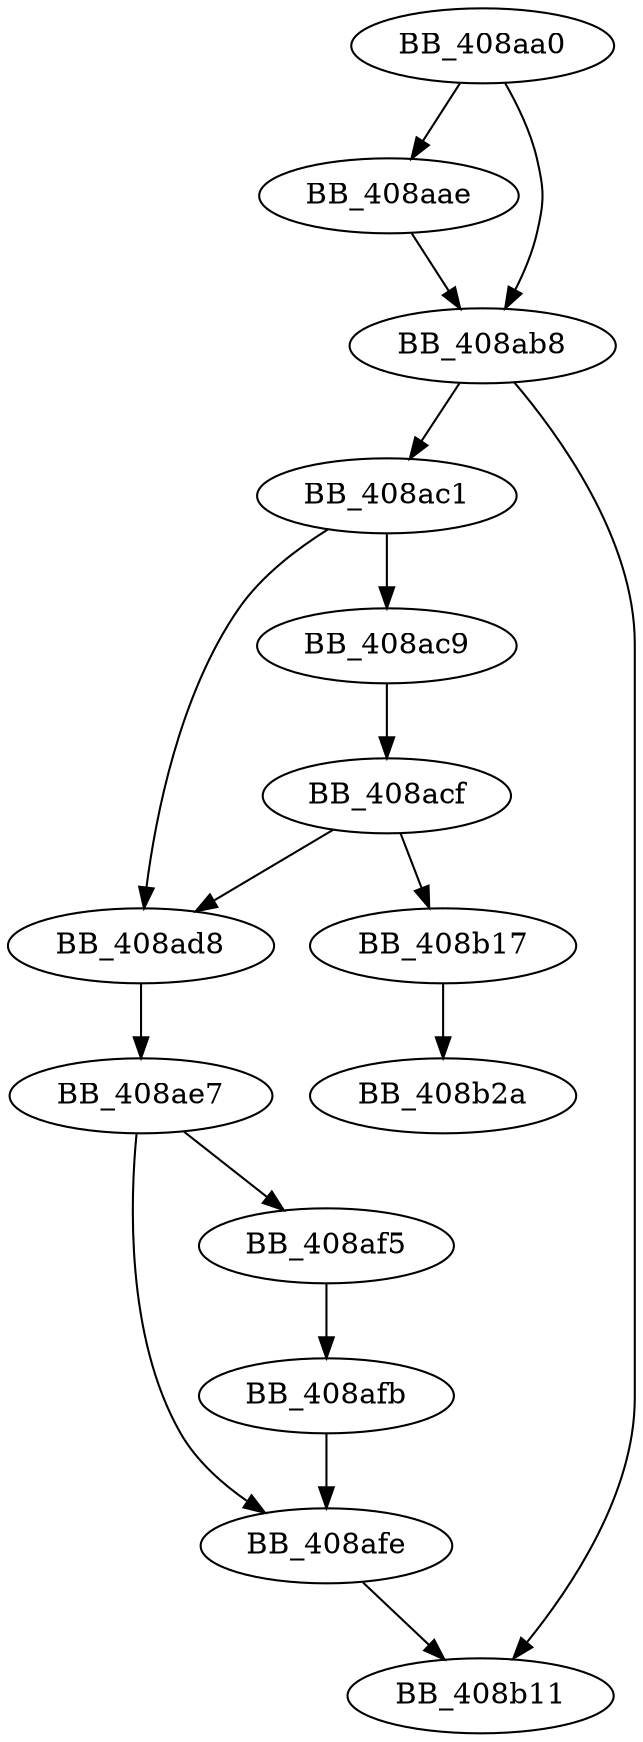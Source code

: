 DiGraph sub_408AA0{
BB_408aa0->BB_408aae
BB_408aa0->BB_408ab8
BB_408aae->BB_408ab8
BB_408ab8->BB_408ac1
BB_408ab8->BB_408b11
BB_408ac1->BB_408ac9
BB_408ac1->BB_408ad8
BB_408ac9->BB_408acf
BB_408acf->BB_408ad8
BB_408acf->BB_408b17
BB_408ad8->BB_408ae7
BB_408ae7->BB_408af5
BB_408ae7->BB_408afe
BB_408af5->BB_408afb
BB_408afb->BB_408afe
BB_408afe->BB_408b11
BB_408b17->BB_408b2a
}
